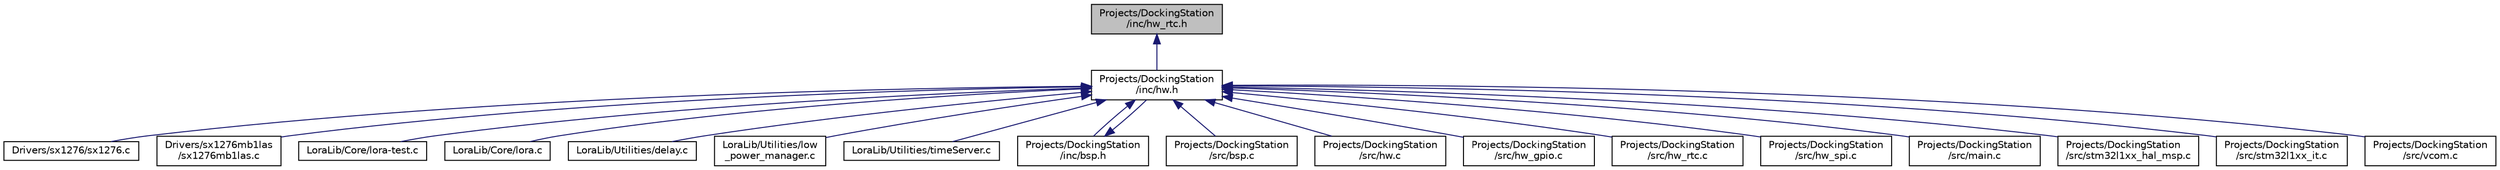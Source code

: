 digraph "Projects/DockingStation/inc/hw_rtc.h"
{
  edge [fontname="Helvetica",fontsize="10",labelfontname="Helvetica",labelfontsize="10"];
  node [fontname="Helvetica",fontsize="10",shape=record];
  Node19 [label="Projects/DockingStation\l/inc/hw_rtc.h",height=0.2,width=0.4,color="black", fillcolor="grey75", style="filled", fontcolor="black"];
  Node19 -> Node20 [dir="back",color="midnightblue",fontsize="10",style="solid"];
  Node20 [label="Projects/DockingStation\l/inc/hw.h",height=0.2,width=0.4,color="black", fillcolor="white", style="filled",URL="$hw_8h.html"];
  Node20 -> Node21 [dir="back",color="midnightblue",fontsize="10",style="solid"];
  Node21 [label="Drivers/sx1276/sx1276.c",height=0.2,width=0.4,color="black", fillcolor="white", style="filled",URL="$sx1276_8c.html",tooltip="SX1276 driver implementation "];
  Node20 -> Node22 [dir="back",color="midnightblue",fontsize="10",style="solid"];
  Node22 [label="Drivers/sx1276mb1las\l/sx1276mb1las.c",height=0.2,width=0.4,color="black", fillcolor="white", style="filled",URL="$sx1276mb1las_8c.html"];
  Node20 -> Node23 [dir="back",color="midnightblue",fontsize="10",style="solid"];
  Node23 [label="LoraLib/Core/lora-test.c",height=0.2,width=0.4,color="black", fillcolor="white", style="filled",URL="$lora-test_8c.html"];
  Node20 -> Node24 [dir="back",color="midnightblue",fontsize="10",style="solid"];
  Node24 [label="LoraLib/Core/lora.c",height=0.2,width=0.4,color="black", fillcolor="white", style="filled",URL="$lora_8c.html"];
  Node20 -> Node25 [dir="back",color="midnightblue",fontsize="10",style="solid"];
  Node25 [label="LoraLib/Utilities/delay.c",height=0.2,width=0.4,color="black", fillcolor="white", style="filled",URL="$delay_8c.html"];
  Node20 -> Node26 [dir="back",color="midnightblue",fontsize="10",style="solid"];
  Node26 [label="LoraLib/Utilities/low\l_power_manager.c",height=0.2,width=0.4,color="black", fillcolor="white", style="filled",URL="$low__power__manager_8c.html",tooltip="Low Power Manager "];
  Node20 -> Node27 [dir="back",color="midnightblue",fontsize="10",style="solid"];
  Node27 [label="LoraLib/Utilities/timeServer.c",height=0.2,width=0.4,color="black", fillcolor="white", style="filled",URL="$time_server_8c.html"];
  Node20 -> Node28 [dir="back",color="midnightblue",fontsize="10",style="solid"];
  Node28 [label="Projects/DockingStation\l/inc/bsp.h",height=0.2,width=0.4,color="black", fillcolor="white", style="filled",URL="$bsp_8h.html"];
  Node28 -> Node20 [dir="back",color="midnightblue",fontsize="10",style="solid"];
  Node20 -> Node29 [dir="back",color="midnightblue",fontsize="10",style="solid"];
  Node29 [label="Projects/DockingStation\l/src/bsp.c",height=0.2,width=0.4,color="black", fillcolor="white", style="filled",URL="$bsp_8c.html"];
  Node20 -> Node30 [dir="back",color="midnightblue",fontsize="10",style="solid"];
  Node30 [label="Projects/DockingStation\l/src/hw.c",height=0.2,width=0.4,color="black", fillcolor="white", style="filled",URL="$hw_8c.html"];
  Node20 -> Node31 [dir="back",color="midnightblue",fontsize="10",style="solid"];
  Node31 [label="Projects/DockingStation\l/src/hw_gpio.c",height=0.2,width=0.4,color="black", fillcolor="white", style="filled",URL="$hw__gpio_8c.html"];
  Node20 -> Node32 [dir="back",color="midnightblue",fontsize="10",style="solid"];
  Node32 [label="Projects/DockingStation\l/src/hw_rtc.c",height=0.2,width=0.4,color="black", fillcolor="white", style="filled",URL="$hw__rtc_8c.html"];
  Node20 -> Node33 [dir="back",color="midnightblue",fontsize="10",style="solid"];
  Node33 [label="Projects/DockingStation\l/src/hw_spi.c",height=0.2,width=0.4,color="black", fillcolor="white", style="filled",URL="$hw__spi_8c.html"];
  Node20 -> Node34 [dir="back",color="midnightblue",fontsize="10",style="solid"];
  Node34 [label="Projects/DockingStation\l/src/main.c",height=0.2,width=0.4,color="black", fillcolor="white", style="filled",URL="$main_8c.html"];
  Node20 -> Node35 [dir="back",color="midnightblue",fontsize="10",style="solid"];
  Node35 [label="Projects/DockingStation\l/src/stm32l1xx_hal_msp.c",height=0.2,width=0.4,color="black", fillcolor="white", style="filled",URL="$stm32l1xx__hal__msp_8c.html"];
  Node20 -> Node36 [dir="back",color="midnightblue",fontsize="10",style="solid"];
  Node36 [label="Projects/DockingStation\l/src/stm32l1xx_it.c",height=0.2,width=0.4,color="black", fillcolor="white", style="filled",URL="$stm32l1xx__it_8c.html",tooltip="Interrupt Service Routines. "];
  Node20 -> Node37 [dir="back",color="midnightblue",fontsize="10",style="solid"];
  Node37 [label="Projects/DockingStation\l/src/vcom.c",height=0.2,width=0.4,color="black", fillcolor="white", style="filled",URL="$vcom_8c.html"];
}
